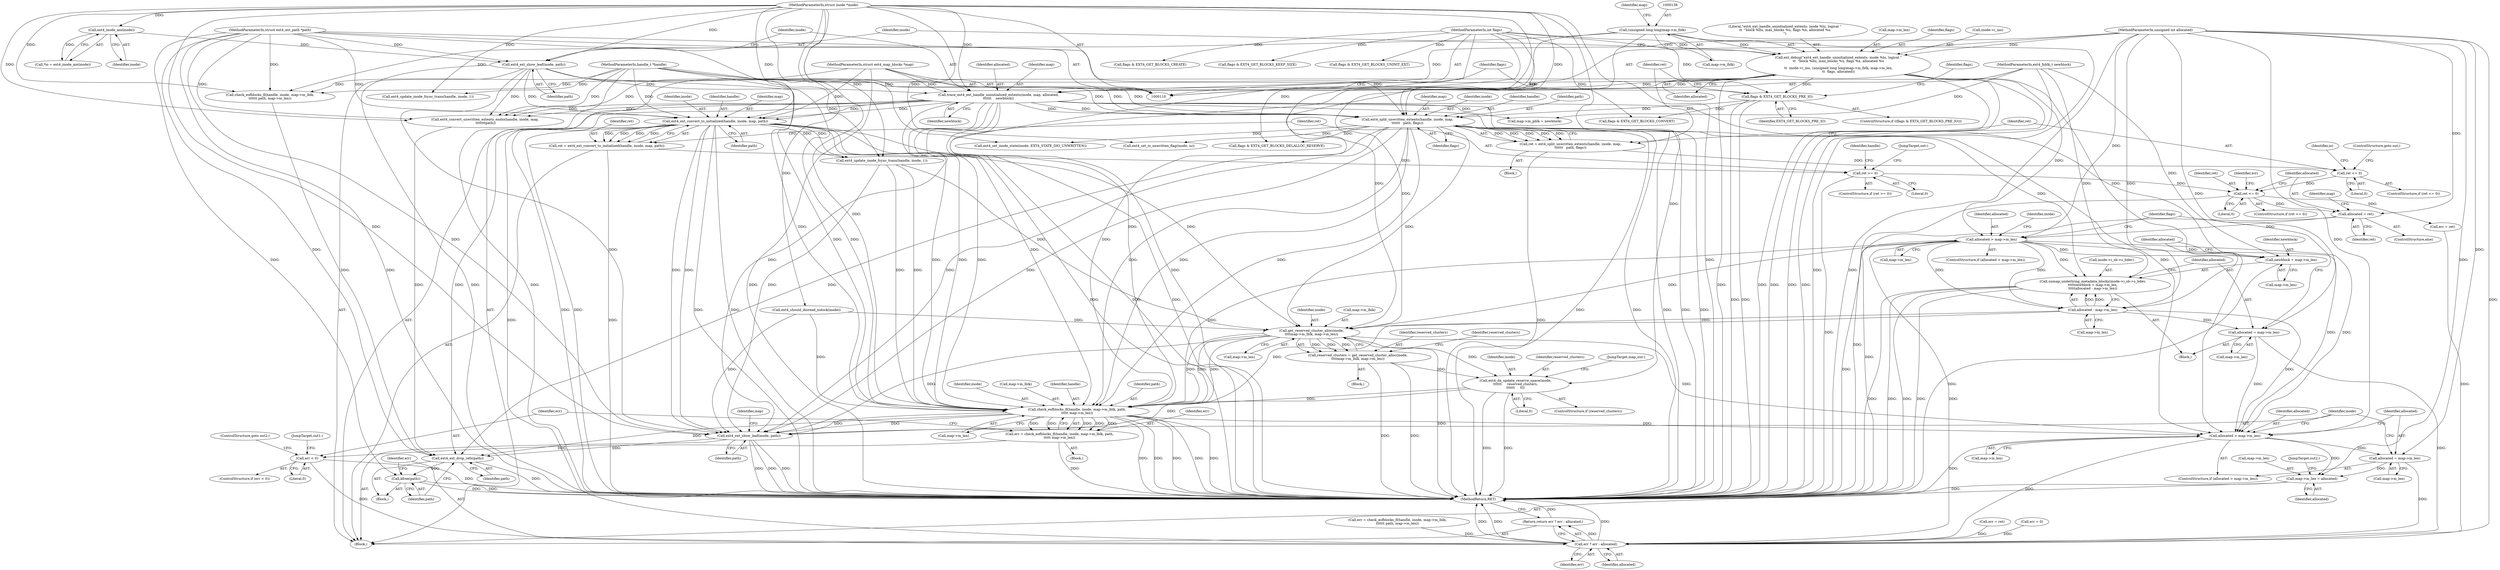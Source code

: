 digraph "0_linux_dee1f973ca341c266229faa5a1a5bb268bed3531_0@API" {
"1000273" [label="(Call,allocated = ret)"];
"1000264" [label="(Call,ret <= 0)"];
"1000169" [label="(Call,ret <= 0)"];
"1000160" [label="(Call,ret = ext4_split_unwritten_extents(handle, inode, map,\n\t\t\t\t\t\t   path, flags))"];
"1000162" [label="(Call,ext4_split_unwritten_extents(handle, inode, map,\n\t\t\t\t\t\t   path, flags))"];
"1000111" [label="(MethodParameterIn,handle_t *handle)"];
"1000150" [label="(Call,trace_ext4_ext_handle_uninitialized_extents(inode, map, allocated,\n\t\t\t\t\t\t    newblock))"];
"1000147" [label="(Call,ext4_ext_show_leaf(inode, path))"];
"1000130" [label="(Call,ext4_inode_aio(inode))"];
"1000112" [label="(MethodParameterIn,struct inode *inode)"];
"1000114" [label="(MethodParameterIn,struct ext4_ext_path *path)"];
"1000113" [label="(MethodParameterIn,struct ext4_map_blocks *map)"];
"1000132" [label="(Call,ext_debug(\"ext4_ext_handle_uninitialized_extents: inode %lu, logical \"\n\t\t  \"block %llu, max_blocks %u, flags %x, allocated %u\n\",\n\t\t  inode->i_ino, (unsigned long long)map->m_lblk, map->m_len,\n\t\t  flags, allocated))"];
"1000137" [label="(Call,(unsigned long long)map->m_lblk)"];
"1000115" [label="(MethodParameterIn,int flags)"];
"1000116" [label="(MethodParameterIn,unsigned int allocated)"];
"1000117" [label="(MethodParameterIn,ext4_fsblk_t newblock)"];
"1000156" [label="(Call,flags & EXT4_GET_BLOCKS_PRE_IO)"];
"1000255" [label="(Call,ret >= 0)"];
"1000247" [label="(Call,ret = ext4_ext_convert_to_initialized(handle, inode, map, path))"];
"1000249" [label="(Call,ext4_ext_convert_to_initialized(handle, inode, map, path))"];
"1000282" [label="(Call,allocated > map->m_len)"];
"1000288" [label="(Call,unmap_underlying_metadata_blocks(inode->i_sb->s_bdev,\n\t\t\t\t\tnewblock + map->m_len,\n\t\t\t\t\tallocated - map->m_len))"];
"1000294" [label="(Call,newblock + map->m_len)"];
"1000299" [label="(Call,allocated - map->m_len)"];
"1000304" [label="(Call,allocated = map->m_len)"];
"1000363" [label="(Call,allocated > map->m_len)"];
"1000368" [label="(Call,allocated = map->m_len)"];
"1000381" [label="(Call,map->m_len = allocated)"];
"1000395" [label="(Call,err ? err : allocated)"];
"1000394" [label="(Return,return err ? err : allocated;)"];
"1000317" [label="(Call,get_reserved_cluster_alloc(inode,\n\t\t\t\tmap->m_lblk, map->m_len))"];
"1000315" [label="(Call,reserved_clusters = get_reserved_cluster_alloc(inode,\n\t\t\t\tmap->m_lblk, map->m_len))"];
"1000327" [label="(Call,ext4_da_update_reserve_space(inode,\n\t\t\t\t\t\t     reserved_clusters,\n\t\t\t\t\t\t     0))"];
"1000346" [label="(Call,check_eofblocks_fl(handle, inode, map->m_lblk, path,\n\t\t\t\t\t map->m_len))"];
"1000344" [label="(Call,err = check_eofblocks_fl(handle, inode, map->m_lblk, path,\n\t\t\t\t\t map->m_len))"];
"1000357" [label="(Call,err < 0)"];
"1000373" [label="(Call,ext4_ext_show_leaf(inode, path))"];
"1000390" [label="(Call,ext4_ext_drop_refs(path))"];
"1000392" [label="(Call,kfree(path))"];
"1000147" [label="(Call,ext4_ext_show_leaf(inode, path))"];
"1000339" [label="(Call,flags & EXT4_GET_BLOCKS_KEEP_SIZE)"];
"1000248" [label="(Identifier,ret)"];
"1000142" [label="(Call,map->m_len)"];
"1000296" [label="(Call,map->m_len)"];
"1000257" [label="(Literal,0)"];
"1000313" [label="(Block,)"];
"1000331" [label="(JumpTarget,map_out:)"];
"1000145" [label="(Identifier,flags)"];
"1000358" [label="(Identifier,err)"];
"1000157" [label="(Identifier,flags)"];
"1000252" [label="(Identifier,map)"];
"1000262" [label="(JumpTarget,out:)"];
"1000369" [label="(Identifier,allocated)"];
"1000192" [label="(Call,flags & EXT4_GET_BLOCKS_CONVERT)"];
"1000375" [label="(Identifier,path)"];
"1000131" [label="(Identifier,inode)"];
"1000389" [label="(Block,)"];
"1000363" [label="(Call,allocated > map->m_len)"];
"1000392" [label="(Call,kfree(path))"];
"1000360" [label="(ControlStructure,goto out2;)"];
"1000282" [label="(Call,allocated > map->m_len)"];
"1000263" [label="(ControlStructure,if (ret <= 0))"];
"1000139" [label="(Call,map->m_lblk)"];
"1000163" [label="(Identifier,handle)"];
"1000170" [label="(Identifier,ret)"];
"1000390" [label="(Call,ext4_ext_drop_refs(path))"];
"1000397" [label="(Identifier,err)"];
"1000349" [label="(Call,map->m_lblk)"];
"1000156" [label="(Call,flags & EXT4_GET_BLOCKS_PRE_IO)"];
"1000269" [label="(Identifier,err)"];
"1000268" [label="(Call,err = ret)"];
"1000114" [label="(MethodParameterIn,struct ext4_ext_path *path)"];
"1000295" [label="(Identifier,newblock)"];
"1000326" [label="(Identifier,reserved_clusters)"];
"1000183" [label="(Call,ext4_should_dioread_nolock(inode))"];
"1000155" [label="(ControlStructure,if ((flags & EXT4_GET_BLOCKS_PRE_IO)))"];
"1000284" [label="(Call,map->m_len)"];
"1000167" [label="(Identifier,flags)"];
"1000344" [label="(Call,err = check_eofblocks_fl(handle, inode, map->m_lblk, path,\n\t\t\t\t\t map->m_len))"];
"1000396" [label="(Identifier,err)"];
"1000255" [label="(Call,ret >= 0)"];
"1000300" [label="(Identifier,allocated)"];
"1000291" [label="(Identifier,inode)"];
"1000111" [label="(MethodParameterIn,handle_t *handle)"];
"1000373" [label="(Call,ext4_ext_show_leaf(inode, path))"];
"1000149" [label="(Identifier,path)"];
"1000225" [label="(Call,err = ret)"];
"1000382" [label="(Call,map->m_len)"];
"1000362" [label="(ControlStructure,if (allocated > map->m_len))"];
"1000359" [label="(Literal,0)"];
"1000395" [label="(Call,err ? err : allocated)"];
"1000287" [label="(Block,)"];
"1000305" [label="(Identifier,allocated)"];
"1000251" [label="(Identifier,inode)"];
"1000166" [label="(Identifier,path)"];
"1000153" [label="(Identifier,allocated)"];
"1000150" [label="(Call,trace_ext4_ext_handle_uninitialized_extents(inode, map, allocated,\n\t\t\t\t\t\t    newblock))"];
"1000179" [label="(Call,ext4_set_inode_state(inode, EXT4_STATE_DIO_UNWRITTEN))"];
"1000273" [label="(Call,allocated = ret)"];
"1000230" [label="(Call,flags & EXT4_GET_BLOCKS_UNINIT_EXT)"];
"1000346" [label="(Call,check_eofblocks_fl(handle, inode, map->m_lblk, path,\n\t\t\t\t\t map->m_len))"];
"1000124" [label="(Call,err = 0)"];
"1000310" [label="(Call,flags & EXT4_GET_BLOCKS_DELALLOC_RESERVE)"];
"1000113" [label="(MethodParameterIn,struct ext4_map_blocks *map)"];
"1000115" [label="(MethodParameterIn,int flags)"];
"1000249" [label="(Call,ext4_ext_convert_to_initialized(handle, inode, map, path))"];
"1000289" [label="(Call,inode->i_sb->s_bdev)"];
"1000299" [label="(Call,allocated - map->m_len)"];
"1000154" [label="(Identifier,newblock)"];
"1000236" [label="(Call,flags & EXT4_GET_BLOCKS_CREATE)"];
"1000385" [label="(Identifier,allocated)"];
"1000391" [label="(Identifier,path)"];
"1000174" [label="(Identifier,io)"];
"1000368" [label="(Call,allocated = map->m_len)"];
"1000386" [label="(JumpTarget,out2:)"];
"1000328" [label="(Identifier,inode)"];
"1000134" [label="(Call,inode->i_ino)"];
"1000399" [label="(MethodReturn,RET)"];
"1000316" [label="(Identifier,reserved_clusters)"];
"1000137" [label="(Call,(unsigned long long)map->m_lblk)"];
"1000374" [label="(Identifier,inode)"];
"1000151" [label="(Identifier,inode)"];
"1000175" [label="(Call,ext4_set_io_unwritten_flag(inode, io))"];
"1000148" [label="(Identifier,inode)"];
"1000356" [label="(ControlStructure,if (err < 0))"];
"1000250" [label="(Identifier,handle)"];
"1000347" [label="(Identifier,handle)"];
"1000116" [label="(MethodParameterIn,unsigned int allocated)"];
"1000198" [label="(Call,ext4_convert_unwritten_extents_endio(handle, inode, map,\n \t\t\t\t\t\t\tpath))"];
"1000301" [label="(Call,map->m_len)"];
"1000160" [label="(Call,ret = ext4_split_unwritten_extents(handle, inode, map,\n\t\t\t\t\t\t   path, flags))"];
"1000398" [label="(Identifier,allocated)"];
"1000315" [label="(Call,reserved_clusters = get_reserved_cluster_alloc(inode,\n\t\t\t\tmap->m_lblk, map->m_len))"];
"1000256" [label="(Identifier,ret)"];
"1000165" [label="(Identifier,map)"];
"1000146" [label="(Identifier,allocated)"];
"1000357" [label="(Call,err < 0)"];
"1000208" [label="(Call,ext4_update_inode_fsync_trans(handle, inode, 1))"];
"1000254" [label="(ControlStructure,if (ret >= 0))"];
"1000117" [label="(MethodParameterIn,ext4_fsblk_t newblock)"];
"1000345" [label="(Identifier,err)"];
"1000381" [label="(Call,map->m_len = allocated)"];
"1000394" [label="(Return,return err ? err : allocated;)"];
"1000306" [label="(Call,map->m_len)"];
"1000317" [label="(Call,get_reserved_cluster_alloc(inode,\n\t\t\t\tmap->m_lblk, map->m_len))"];
"1000259" [label="(Identifier,handle)"];
"1000330" [label="(Literal,0)"];
"1000152" [label="(Identifier,map)"];
"1000376" [label="(Call,map->m_pblk = newblock)"];
"1000118" [label="(Block,)"];
"1000365" [label="(Call,map->m_len)"];
"1000343" [label="(Block,)"];
"1000378" [label="(Identifier,map)"];
"1000275" [label="(Identifier,ret)"];
"1000329" [label="(Identifier,reserved_clusters)"];
"1000169" [label="(Call,ret <= 0)"];
"1000193" [label="(Identifier,flags)"];
"1000352" [label="(Identifier,path)"];
"1000283" [label="(Identifier,allocated)"];
"1000264" [label="(Call,ret <= 0)"];
"1000327" [label="(Call,ext4_da_update_reserve_space(inode,\n\t\t\t\t\t\t     reserved_clusters,\n\t\t\t\t\t\t     0))"];
"1000348" [label="(Identifier,inode)"];
"1000258" [label="(Call,ext4_update_inode_fsync_trans(handle, inode, 1))"];
"1000278" [label="(Identifier,map)"];
"1000361" [label="(JumpTarget,out1:)"];
"1000130" [label="(Call,ext4_inode_aio(inode))"];
"1000318" [label="(Identifier,inode)"];
"1000158" [label="(Identifier,EXT4_GET_BLOCKS_PRE_IO)"];
"1000319" [label="(Call,map->m_lblk)"];
"1000161" [label="(Identifier,ret)"];
"1000159" [label="(Block,)"];
"1000164" [label="(Identifier,inode)"];
"1000133" [label="(Literal,\"ext4_ext_handle_uninitialized_extents: inode %lu, logical \"\n\t\t  \"block %llu, max_blocks %u, flags %x, allocated %u\n\")"];
"1000162" [label="(Call,ext4_split_unwritten_extents(handle, inode, map,\n\t\t\t\t\t\t   path, flags))"];
"1000143" [label="(Identifier,map)"];
"1000325" [label="(ControlStructure,if (reserved_clusters))"];
"1000172" [label="(ControlStructure,goto out;)"];
"1000132" [label="(Call,ext_debug(\"ext4_ext_handle_uninitialized_extents: inode %lu, logical \"\n\t\t  \"block %llu, max_blocks %u, flags %x, allocated %u\n\",\n\t\t  inode->i_ino, (unsigned long long)map->m_lblk, map->m_len,\n\t\t  flags, allocated))"];
"1000353" [label="(Call,map->m_len)"];
"1000322" [label="(Call,map->m_len)"];
"1000265" [label="(Identifier,ret)"];
"1000274" [label="(Identifier,allocated)"];
"1000294" [label="(Call,newblock + map->m_len)"];
"1000112" [label="(MethodParameterIn,struct inode *inode)"];
"1000288" [label="(Call,unmap_underlying_metadata_blocks(inode->i_sb->s_bdev,\n\t\t\t\t\tnewblock + map->m_len,\n\t\t\t\t\tallocated - map->m_len))"];
"1000212" [label="(Call,err = check_eofblocks_fl(handle, inode, map->m_lblk,\n\t\t\t\t\t\t path, map->m_len))"];
"1000364" [label="(Identifier,allocated)"];
"1000128" [label="(Call,*io = ext4_inode_aio(inode))"];
"1000253" [label="(Identifier,path)"];
"1000311" [label="(Identifier,flags)"];
"1000168" [label="(ControlStructure,if (ret <= 0))"];
"1000304" [label="(Call,allocated = map->m_len)"];
"1000272" [label="(ControlStructure,else)"];
"1000266" [label="(Literal,0)"];
"1000247" [label="(Call,ret = ext4_ext_convert_to_initialized(handle, inode, map, path))"];
"1000214" [label="(Call,check_eofblocks_fl(handle, inode, map->m_lblk,\n\t\t\t\t\t\t path, map->m_len))"];
"1000393" [label="(Identifier,path)"];
"1000171" [label="(Literal,0)"];
"1000370" [label="(Call,map->m_len)"];
"1000281" [label="(ControlStructure,if (allocated > map->m_len))"];
"1000273" -> "1000272"  [label="AST: "];
"1000273" -> "1000275"  [label="CFG: "];
"1000274" -> "1000273"  [label="AST: "];
"1000275" -> "1000273"  [label="AST: "];
"1000278" -> "1000273"  [label="CFG: "];
"1000273" -> "1000399"  [label="DDG: "];
"1000264" -> "1000273"  [label="DDG: "];
"1000116" -> "1000273"  [label="DDG: "];
"1000273" -> "1000282"  [label="DDG: "];
"1000264" -> "1000263"  [label="AST: "];
"1000264" -> "1000266"  [label="CFG: "];
"1000265" -> "1000264"  [label="AST: "];
"1000266" -> "1000264"  [label="AST: "];
"1000269" -> "1000264"  [label="CFG: "];
"1000274" -> "1000264"  [label="CFG: "];
"1000264" -> "1000399"  [label="DDG: "];
"1000169" -> "1000264"  [label="DDG: "];
"1000255" -> "1000264"  [label="DDG: "];
"1000264" -> "1000268"  [label="DDG: "];
"1000169" -> "1000168"  [label="AST: "];
"1000169" -> "1000171"  [label="CFG: "];
"1000170" -> "1000169"  [label="AST: "];
"1000171" -> "1000169"  [label="AST: "];
"1000172" -> "1000169"  [label="CFG: "];
"1000174" -> "1000169"  [label="CFG: "];
"1000160" -> "1000169"  [label="DDG: "];
"1000160" -> "1000159"  [label="AST: "];
"1000160" -> "1000162"  [label="CFG: "];
"1000161" -> "1000160"  [label="AST: "];
"1000162" -> "1000160"  [label="AST: "];
"1000170" -> "1000160"  [label="CFG: "];
"1000160" -> "1000399"  [label="DDG: "];
"1000162" -> "1000160"  [label="DDG: "];
"1000162" -> "1000160"  [label="DDG: "];
"1000162" -> "1000160"  [label="DDG: "];
"1000162" -> "1000160"  [label="DDG: "];
"1000162" -> "1000160"  [label="DDG: "];
"1000162" -> "1000167"  [label="CFG: "];
"1000163" -> "1000162"  [label="AST: "];
"1000164" -> "1000162"  [label="AST: "];
"1000165" -> "1000162"  [label="AST: "];
"1000166" -> "1000162"  [label="AST: "];
"1000167" -> "1000162"  [label="AST: "];
"1000162" -> "1000399"  [label="DDG: "];
"1000162" -> "1000399"  [label="DDG: "];
"1000162" -> "1000399"  [label="DDG: "];
"1000162" -> "1000399"  [label="DDG: "];
"1000162" -> "1000399"  [label="DDG: "];
"1000111" -> "1000162"  [label="DDG: "];
"1000150" -> "1000162"  [label="DDG: "];
"1000150" -> "1000162"  [label="DDG: "];
"1000112" -> "1000162"  [label="DDG: "];
"1000113" -> "1000162"  [label="DDG: "];
"1000147" -> "1000162"  [label="DDG: "];
"1000114" -> "1000162"  [label="DDG: "];
"1000156" -> "1000162"  [label="DDG: "];
"1000115" -> "1000162"  [label="DDG: "];
"1000162" -> "1000175"  [label="DDG: "];
"1000162" -> "1000179"  [label="DDG: "];
"1000162" -> "1000310"  [label="DDG: "];
"1000162" -> "1000317"  [label="DDG: "];
"1000162" -> "1000346"  [label="DDG: "];
"1000162" -> "1000346"  [label="DDG: "];
"1000162" -> "1000346"  [label="DDG: "];
"1000162" -> "1000373"  [label="DDG: "];
"1000162" -> "1000373"  [label="DDG: "];
"1000162" -> "1000390"  [label="DDG: "];
"1000111" -> "1000110"  [label="AST: "];
"1000111" -> "1000399"  [label="DDG: "];
"1000111" -> "1000198"  [label="DDG: "];
"1000111" -> "1000208"  [label="DDG: "];
"1000111" -> "1000214"  [label="DDG: "];
"1000111" -> "1000249"  [label="DDG: "];
"1000111" -> "1000258"  [label="DDG: "];
"1000111" -> "1000346"  [label="DDG: "];
"1000150" -> "1000118"  [label="AST: "];
"1000150" -> "1000154"  [label="CFG: "];
"1000151" -> "1000150"  [label="AST: "];
"1000152" -> "1000150"  [label="AST: "];
"1000153" -> "1000150"  [label="AST: "];
"1000154" -> "1000150"  [label="AST: "];
"1000157" -> "1000150"  [label="CFG: "];
"1000150" -> "1000399"  [label="DDG: "];
"1000150" -> "1000399"  [label="DDG: "];
"1000150" -> "1000399"  [label="DDG: "];
"1000147" -> "1000150"  [label="DDG: "];
"1000112" -> "1000150"  [label="DDG: "];
"1000113" -> "1000150"  [label="DDG: "];
"1000132" -> "1000150"  [label="DDG: "];
"1000116" -> "1000150"  [label="DDG: "];
"1000117" -> "1000150"  [label="DDG: "];
"1000150" -> "1000198"  [label="DDG: "];
"1000150" -> "1000198"  [label="DDG: "];
"1000150" -> "1000249"  [label="DDG: "];
"1000150" -> "1000249"  [label="DDG: "];
"1000150" -> "1000288"  [label="DDG: "];
"1000150" -> "1000294"  [label="DDG: "];
"1000150" -> "1000346"  [label="DDG: "];
"1000150" -> "1000363"  [label="DDG: "];
"1000150" -> "1000373"  [label="DDG: "];
"1000150" -> "1000376"  [label="DDG: "];
"1000150" -> "1000395"  [label="DDG: "];
"1000147" -> "1000118"  [label="AST: "];
"1000147" -> "1000149"  [label="CFG: "];
"1000148" -> "1000147"  [label="AST: "];
"1000149" -> "1000147"  [label="AST: "];
"1000151" -> "1000147"  [label="CFG: "];
"1000147" -> "1000399"  [label="DDG: "];
"1000130" -> "1000147"  [label="DDG: "];
"1000112" -> "1000147"  [label="DDG: "];
"1000114" -> "1000147"  [label="DDG: "];
"1000147" -> "1000198"  [label="DDG: "];
"1000147" -> "1000249"  [label="DDG: "];
"1000147" -> "1000346"  [label="DDG: "];
"1000147" -> "1000373"  [label="DDG: "];
"1000130" -> "1000128"  [label="AST: "];
"1000130" -> "1000131"  [label="CFG: "];
"1000131" -> "1000130"  [label="AST: "];
"1000128" -> "1000130"  [label="CFG: "];
"1000130" -> "1000128"  [label="DDG: "];
"1000112" -> "1000130"  [label="DDG: "];
"1000112" -> "1000110"  [label="AST: "];
"1000112" -> "1000399"  [label="DDG: "];
"1000112" -> "1000175"  [label="DDG: "];
"1000112" -> "1000179"  [label="DDG: "];
"1000112" -> "1000183"  [label="DDG: "];
"1000112" -> "1000198"  [label="DDG: "];
"1000112" -> "1000208"  [label="DDG: "];
"1000112" -> "1000214"  [label="DDG: "];
"1000112" -> "1000249"  [label="DDG: "];
"1000112" -> "1000258"  [label="DDG: "];
"1000112" -> "1000317"  [label="DDG: "];
"1000112" -> "1000327"  [label="DDG: "];
"1000112" -> "1000346"  [label="DDG: "];
"1000112" -> "1000373"  [label="DDG: "];
"1000114" -> "1000110"  [label="AST: "];
"1000114" -> "1000399"  [label="DDG: "];
"1000114" -> "1000198"  [label="DDG: "];
"1000114" -> "1000214"  [label="DDG: "];
"1000114" -> "1000249"  [label="DDG: "];
"1000114" -> "1000346"  [label="DDG: "];
"1000114" -> "1000373"  [label="DDG: "];
"1000114" -> "1000390"  [label="DDG: "];
"1000114" -> "1000392"  [label="DDG: "];
"1000113" -> "1000110"  [label="AST: "];
"1000113" -> "1000399"  [label="DDG: "];
"1000113" -> "1000198"  [label="DDG: "];
"1000113" -> "1000249"  [label="DDG: "];
"1000132" -> "1000118"  [label="AST: "];
"1000132" -> "1000146"  [label="CFG: "];
"1000133" -> "1000132"  [label="AST: "];
"1000134" -> "1000132"  [label="AST: "];
"1000137" -> "1000132"  [label="AST: "];
"1000142" -> "1000132"  [label="AST: "];
"1000145" -> "1000132"  [label="AST: "];
"1000146" -> "1000132"  [label="AST: "];
"1000148" -> "1000132"  [label="CFG: "];
"1000132" -> "1000399"  [label="DDG: "];
"1000132" -> "1000399"  [label="DDG: "];
"1000132" -> "1000399"  [label="DDG: "];
"1000132" -> "1000399"  [label="DDG: "];
"1000137" -> "1000132"  [label="DDG: "];
"1000115" -> "1000132"  [label="DDG: "];
"1000116" -> "1000132"  [label="DDG: "];
"1000132" -> "1000156"  [label="DDG: "];
"1000132" -> "1000214"  [label="DDG: "];
"1000132" -> "1000282"  [label="DDG: "];
"1000132" -> "1000346"  [label="DDG: "];
"1000132" -> "1000363"  [label="DDG: "];
"1000137" -> "1000139"  [label="CFG: "];
"1000138" -> "1000137"  [label="AST: "];
"1000139" -> "1000137"  [label="AST: "];
"1000143" -> "1000137"  [label="CFG: "];
"1000137" -> "1000399"  [label="DDG: "];
"1000137" -> "1000214"  [label="DDG: "];
"1000137" -> "1000317"  [label="DDG: "];
"1000137" -> "1000346"  [label="DDG: "];
"1000115" -> "1000110"  [label="AST: "];
"1000115" -> "1000399"  [label="DDG: "];
"1000115" -> "1000156"  [label="DDG: "];
"1000115" -> "1000192"  [label="DDG: "];
"1000115" -> "1000230"  [label="DDG: "];
"1000115" -> "1000236"  [label="DDG: "];
"1000115" -> "1000310"  [label="DDG: "];
"1000115" -> "1000339"  [label="DDG: "];
"1000116" -> "1000110"  [label="AST: "];
"1000116" -> "1000399"  [label="DDG: "];
"1000116" -> "1000282"  [label="DDG: "];
"1000116" -> "1000299"  [label="DDG: "];
"1000116" -> "1000304"  [label="DDG: "];
"1000116" -> "1000363"  [label="DDG: "];
"1000116" -> "1000368"  [label="DDG: "];
"1000116" -> "1000381"  [label="DDG: "];
"1000116" -> "1000395"  [label="DDG: "];
"1000117" -> "1000110"  [label="AST: "];
"1000117" -> "1000399"  [label="DDG: "];
"1000117" -> "1000288"  [label="DDG: "];
"1000117" -> "1000294"  [label="DDG: "];
"1000117" -> "1000376"  [label="DDG: "];
"1000156" -> "1000155"  [label="AST: "];
"1000156" -> "1000158"  [label="CFG: "];
"1000157" -> "1000156"  [label="AST: "];
"1000158" -> "1000156"  [label="AST: "];
"1000161" -> "1000156"  [label="CFG: "];
"1000193" -> "1000156"  [label="CFG: "];
"1000156" -> "1000399"  [label="DDG: "];
"1000156" -> "1000399"  [label="DDG: "];
"1000156" -> "1000192"  [label="DDG: "];
"1000255" -> "1000254"  [label="AST: "];
"1000255" -> "1000257"  [label="CFG: "];
"1000256" -> "1000255"  [label="AST: "];
"1000257" -> "1000255"  [label="AST: "];
"1000259" -> "1000255"  [label="CFG: "];
"1000262" -> "1000255"  [label="CFG: "];
"1000255" -> "1000399"  [label="DDG: "];
"1000247" -> "1000255"  [label="DDG: "];
"1000247" -> "1000118"  [label="AST: "];
"1000247" -> "1000249"  [label="CFG: "];
"1000248" -> "1000247"  [label="AST: "];
"1000249" -> "1000247"  [label="AST: "];
"1000256" -> "1000247"  [label="CFG: "];
"1000247" -> "1000399"  [label="DDG: "];
"1000249" -> "1000247"  [label="DDG: "];
"1000249" -> "1000247"  [label="DDG: "];
"1000249" -> "1000247"  [label="DDG: "];
"1000249" -> "1000247"  [label="DDG: "];
"1000249" -> "1000253"  [label="CFG: "];
"1000250" -> "1000249"  [label="AST: "];
"1000251" -> "1000249"  [label="AST: "];
"1000252" -> "1000249"  [label="AST: "];
"1000253" -> "1000249"  [label="AST: "];
"1000249" -> "1000399"  [label="DDG: "];
"1000249" -> "1000399"  [label="DDG: "];
"1000249" -> "1000399"  [label="DDG: "];
"1000249" -> "1000399"  [label="DDG: "];
"1000249" -> "1000258"  [label="DDG: "];
"1000249" -> "1000258"  [label="DDG: "];
"1000249" -> "1000317"  [label="DDG: "];
"1000249" -> "1000346"  [label="DDG: "];
"1000249" -> "1000346"  [label="DDG: "];
"1000249" -> "1000346"  [label="DDG: "];
"1000249" -> "1000373"  [label="DDG: "];
"1000249" -> "1000373"  [label="DDG: "];
"1000249" -> "1000390"  [label="DDG: "];
"1000282" -> "1000281"  [label="AST: "];
"1000282" -> "1000284"  [label="CFG: "];
"1000283" -> "1000282"  [label="AST: "];
"1000284" -> "1000282"  [label="AST: "];
"1000291" -> "1000282"  [label="CFG: "];
"1000311" -> "1000282"  [label="CFG: "];
"1000282" -> "1000399"  [label="DDG: "];
"1000282" -> "1000288"  [label="DDG: "];
"1000282" -> "1000294"  [label="DDG: "];
"1000282" -> "1000299"  [label="DDG: "];
"1000282" -> "1000299"  [label="DDG: "];
"1000282" -> "1000317"  [label="DDG: "];
"1000282" -> "1000346"  [label="DDG: "];
"1000282" -> "1000363"  [label="DDG: "];
"1000282" -> "1000363"  [label="DDG: "];
"1000282" -> "1000395"  [label="DDG: "];
"1000288" -> "1000287"  [label="AST: "];
"1000288" -> "1000299"  [label="CFG: "];
"1000289" -> "1000288"  [label="AST: "];
"1000294" -> "1000288"  [label="AST: "];
"1000299" -> "1000288"  [label="AST: "];
"1000305" -> "1000288"  [label="CFG: "];
"1000288" -> "1000399"  [label="DDG: "];
"1000288" -> "1000399"  [label="DDG: "];
"1000288" -> "1000399"  [label="DDG: "];
"1000288" -> "1000399"  [label="DDG: "];
"1000299" -> "1000288"  [label="DDG: "];
"1000299" -> "1000288"  [label="DDG: "];
"1000294" -> "1000296"  [label="CFG: "];
"1000295" -> "1000294"  [label="AST: "];
"1000296" -> "1000294"  [label="AST: "];
"1000300" -> "1000294"  [label="CFG: "];
"1000294" -> "1000399"  [label="DDG: "];
"1000299" -> "1000301"  [label="CFG: "];
"1000300" -> "1000299"  [label="AST: "];
"1000301" -> "1000299"  [label="AST: "];
"1000299" -> "1000304"  [label="DDG: "];
"1000299" -> "1000317"  [label="DDG: "];
"1000299" -> "1000346"  [label="DDG: "];
"1000299" -> "1000363"  [label="DDG: "];
"1000304" -> "1000287"  [label="AST: "];
"1000304" -> "1000306"  [label="CFG: "];
"1000305" -> "1000304"  [label="AST: "];
"1000306" -> "1000304"  [label="AST: "];
"1000311" -> "1000304"  [label="CFG: "];
"1000304" -> "1000363"  [label="DDG: "];
"1000304" -> "1000395"  [label="DDG: "];
"1000363" -> "1000362"  [label="AST: "];
"1000363" -> "1000365"  [label="CFG: "];
"1000364" -> "1000363"  [label="AST: "];
"1000365" -> "1000363"  [label="AST: "];
"1000369" -> "1000363"  [label="CFG: "];
"1000374" -> "1000363"  [label="CFG: "];
"1000363" -> "1000399"  [label="DDG: "];
"1000346" -> "1000363"  [label="DDG: "];
"1000317" -> "1000363"  [label="DDG: "];
"1000363" -> "1000368"  [label="DDG: "];
"1000363" -> "1000381"  [label="DDG: "];
"1000363" -> "1000395"  [label="DDG: "];
"1000368" -> "1000362"  [label="AST: "];
"1000368" -> "1000370"  [label="CFG: "];
"1000369" -> "1000368"  [label="AST: "];
"1000370" -> "1000368"  [label="AST: "];
"1000374" -> "1000368"  [label="CFG: "];
"1000368" -> "1000381"  [label="DDG: "];
"1000368" -> "1000395"  [label="DDG: "];
"1000381" -> "1000118"  [label="AST: "];
"1000381" -> "1000385"  [label="CFG: "];
"1000382" -> "1000381"  [label="AST: "];
"1000385" -> "1000381"  [label="AST: "];
"1000386" -> "1000381"  [label="CFG: "];
"1000381" -> "1000399"  [label="DDG: "];
"1000395" -> "1000394"  [label="AST: "];
"1000395" -> "1000397"  [label="CFG: "];
"1000395" -> "1000398"  [label="CFG: "];
"1000396" -> "1000395"  [label="AST: "];
"1000397" -> "1000395"  [label="AST: "];
"1000398" -> "1000395"  [label="AST: "];
"1000394" -> "1000395"  [label="CFG: "];
"1000395" -> "1000399"  [label="DDG: "];
"1000395" -> "1000399"  [label="DDG: "];
"1000395" -> "1000399"  [label="DDG: "];
"1000395" -> "1000394"  [label="DDG: "];
"1000124" -> "1000395"  [label="DDG: "];
"1000225" -> "1000395"  [label="DDG: "];
"1000268" -> "1000395"  [label="DDG: "];
"1000357" -> "1000395"  [label="DDG: "];
"1000212" -> "1000395"  [label="DDG: "];
"1000394" -> "1000118"  [label="AST: "];
"1000399" -> "1000394"  [label="CFG: "];
"1000394" -> "1000399"  [label="DDG: "];
"1000317" -> "1000315"  [label="AST: "];
"1000317" -> "1000322"  [label="CFG: "];
"1000318" -> "1000317"  [label="AST: "];
"1000319" -> "1000317"  [label="AST: "];
"1000322" -> "1000317"  [label="AST: "];
"1000315" -> "1000317"  [label="CFG: "];
"1000317" -> "1000399"  [label="DDG: "];
"1000317" -> "1000315"  [label="DDG: "];
"1000317" -> "1000315"  [label="DDG: "];
"1000317" -> "1000315"  [label="DDG: "];
"1000183" -> "1000317"  [label="DDG: "];
"1000258" -> "1000317"  [label="DDG: "];
"1000317" -> "1000327"  [label="DDG: "];
"1000317" -> "1000346"  [label="DDG: "];
"1000317" -> "1000346"  [label="DDG: "];
"1000317" -> "1000346"  [label="DDG: "];
"1000317" -> "1000373"  [label="DDG: "];
"1000315" -> "1000313"  [label="AST: "];
"1000316" -> "1000315"  [label="AST: "];
"1000326" -> "1000315"  [label="CFG: "];
"1000315" -> "1000399"  [label="DDG: "];
"1000315" -> "1000399"  [label="DDG: "];
"1000315" -> "1000327"  [label="DDG: "];
"1000327" -> "1000325"  [label="AST: "];
"1000327" -> "1000330"  [label="CFG: "];
"1000328" -> "1000327"  [label="AST: "];
"1000329" -> "1000327"  [label="AST: "];
"1000330" -> "1000327"  [label="AST: "];
"1000331" -> "1000327"  [label="CFG: "];
"1000327" -> "1000399"  [label="DDG: "];
"1000327" -> "1000399"  [label="DDG: "];
"1000327" -> "1000346"  [label="DDG: "];
"1000327" -> "1000373"  [label="DDG: "];
"1000346" -> "1000344"  [label="AST: "];
"1000346" -> "1000353"  [label="CFG: "];
"1000347" -> "1000346"  [label="AST: "];
"1000348" -> "1000346"  [label="AST: "];
"1000349" -> "1000346"  [label="AST: "];
"1000352" -> "1000346"  [label="AST: "];
"1000353" -> "1000346"  [label="AST: "];
"1000344" -> "1000346"  [label="CFG: "];
"1000346" -> "1000399"  [label="DDG: "];
"1000346" -> "1000399"  [label="DDG: "];
"1000346" -> "1000399"  [label="DDG: "];
"1000346" -> "1000399"  [label="DDG: "];
"1000346" -> "1000399"  [label="DDG: "];
"1000346" -> "1000344"  [label="DDG: "];
"1000346" -> "1000344"  [label="DDG: "];
"1000346" -> "1000344"  [label="DDG: "];
"1000346" -> "1000344"  [label="DDG: "];
"1000346" -> "1000344"  [label="DDG: "];
"1000258" -> "1000346"  [label="DDG: "];
"1000258" -> "1000346"  [label="DDG: "];
"1000183" -> "1000346"  [label="DDG: "];
"1000346" -> "1000373"  [label="DDG: "];
"1000346" -> "1000373"  [label="DDG: "];
"1000346" -> "1000390"  [label="DDG: "];
"1000344" -> "1000343"  [label="AST: "];
"1000345" -> "1000344"  [label="AST: "];
"1000358" -> "1000344"  [label="CFG: "];
"1000344" -> "1000399"  [label="DDG: "];
"1000344" -> "1000357"  [label="DDG: "];
"1000357" -> "1000356"  [label="AST: "];
"1000357" -> "1000359"  [label="CFG: "];
"1000358" -> "1000357"  [label="AST: "];
"1000359" -> "1000357"  [label="AST: "];
"1000360" -> "1000357"  [label="CFG: "];
"1000361" -> "1000357"  [label="CFG: "];
"1000357" -> "1000399"  [label="DDG: "];
"1000373" -> "1000118"  [label="AST: "];
"1000373" -> "1000375"  [label="CFG: "];
"1000374" -> "1000373"  [label="AST: "];
"1000375" -> "1000373"  [label="AST: "];
"1000378" -> "1000373"  [label="CFG: "];
"1000373" -> "1000399"  [label="DDG: "];
"1000373" -> "1000399"  [label="DDG: "];
"1000373" -> "1000399"  [label="DDG: "];
"1000183" -> "1000373"  [label="DDG: "];
"1000258" -> "1000373"  [label="DDG: "];
"1000373" -> "1000390"  [label="DDG: "];
"1000390" -> "1000389"  [label="AST: "];
"1000390" -> "1000391"  [label="CFG: "];
"1000391" -> "1000390"  [label="AST: "];
"1000393" -> "1000390"  [label="CFG: "];
"1000390" -> "1000399"  [label="DDG: "];
"1000214" -> "1000390"  [label="DDG: "];
"1000198" -> "1000390"  [label="DDG: "];
"1000390" -> "1000392"  [label="DDG: "];
"1000392" -> "1000389"  [label="AST: "];
"1000392" -> "1000393"  [label="CFG: "];
"1000393" -> "1000392"  [label="AST: "];
"1000396" -> "1000392"  [label="CFG: "];
"1000392" -> "1000399"  [label="DDG: "];
"1000392" -> "1000399"  [label="DDG: "];
}
